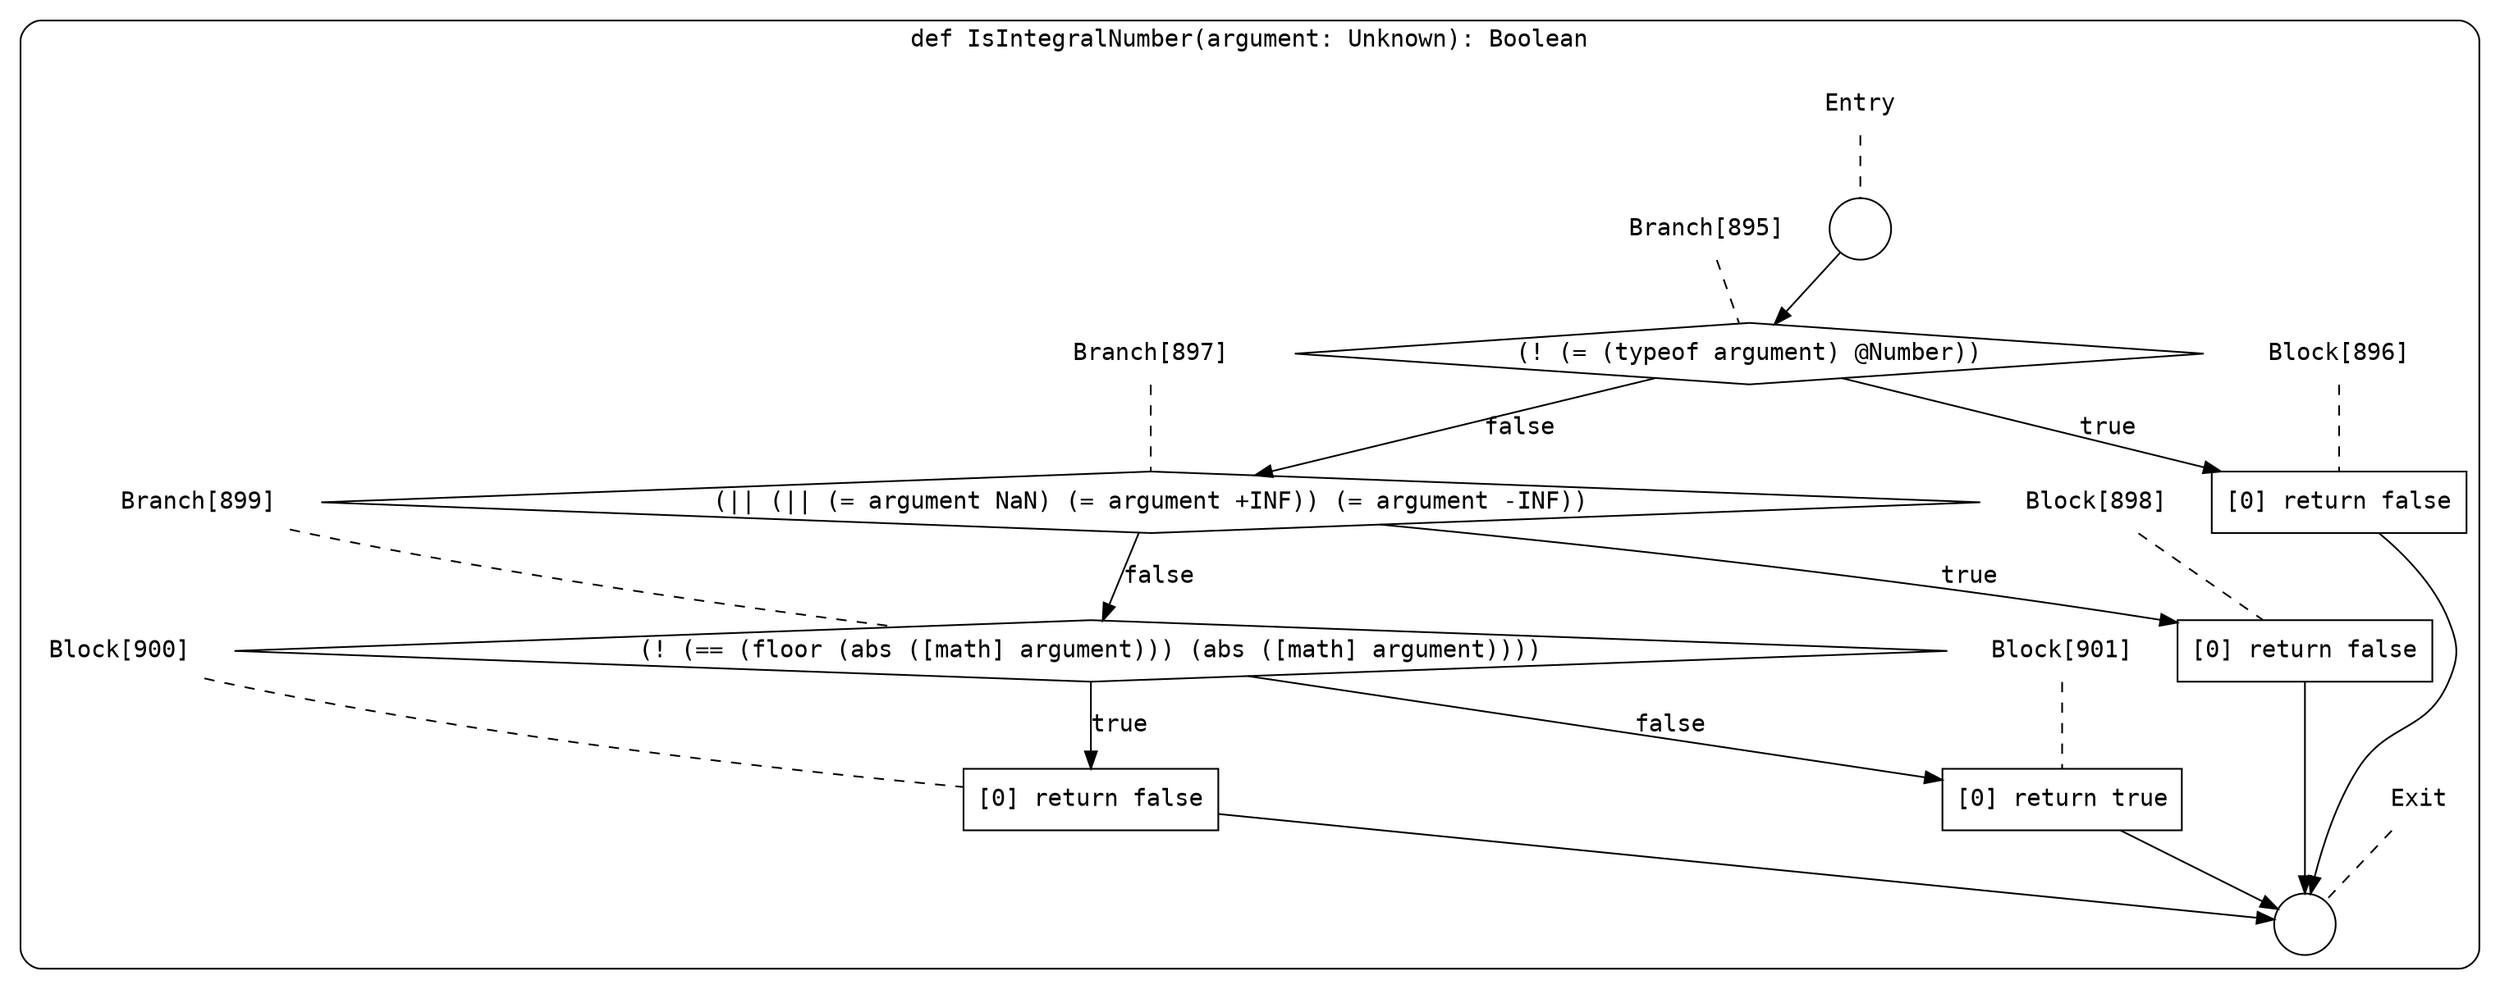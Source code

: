 digraph {
  graph [fontname = "Consolas"]
  node [fontname = "Consolas"]
  edge [fontname = "Consolas"]
  subgraph cluster118 {
    label = "def IsIntegralNumber(argument: Unknown): Boolean"
    style = rounded
    cluster118_entry_name [shape=none, label=<<font color="black">Entry</font>>]
    cluster118_entry_name -> cluster118_entry [arrowhead=none, color="black", style=dashed]
    cluster118_entry [shape=circle label=" " color="black" fillcolor="white" style=filled]
    cluster118_entry -> node895 [color="black"]
    cluster118_exit_name [shape=none, label=<<font color="black">Exit</font>>]
    cluster118_exit_name -> cluster118_exit [arrowhead=none, color="black", style=dashed]
    cluster118_exit [shape=circle label=" " color="black" fillcolor="white" style=filled]
    node895_name [shape=none, label=<<font color="black">Branch[895]</font>>]
    node895_name -> node895 [arrowhead=none, color="black", style=dashed]
    node895 [shape=diamond, label=<<font color="black">(! (= (typeof argument) @Number))</font>> color="black" fillcolor="white", style=filled]
    node895 -> node896 [label=<<font color="black">true</font>> color="black"]
    node895 -> node897 [label=<<font color="black">false</font>> color="black"]
    node896_name [shape=none, label=<<font color="black">Block[896]</font>>]
    node896_name -> node896 [arrowhead=none, color="black", style=dashed]
    node896 [shape=box, label=<<font color="black">[0] return false<BR ALIGN="LEFT"/></font>> color="black" fillcolor="white", style=filled]
    node896 -> cluster118_exit [color="black"]
    node897_name [shape=none, label=<<font color="black">Branch[897]</font>>]
    node897_name -> node897 [arrowhead=none, color="black", style=dashed]
    node897 [shape=diamond, label=<<font color="black">(|| (|| (= argument NaN) (= argument +INF)) (= argument -INF))</font>> color="black" fillcolor="white", style=filled]
    node897 -> node898 [label=<<font color="black">true</font>> color="black"]
    node897 -> node899 [label=<<font color="black">false</font>> color="black"]
    node898_name [shape=none, label=<<font color="black">Block[898]</font>>]
    node898_name -> node898 [arrowhead=none, color="black", style=dashed]
    node898 [shape=box, label=<<font color="black">[0] return false<BR ALIGN="LEFT"/></font>> color="black" fillcolor="white", style=filled]
    node898 -> cluster118_exit [color="black"]
    node899_name [shape=none, label=<<font color="black">Branch[899]</font>>]
    node899_name -> node899 [arrowhead=none, color="black", style=dashed]
    node899 [shape=diamond, label=<<font color="black">(! (== (floor (abs ([math] argument))) (abs ([math] argument))))</font>> color="black" fillcolor="white", style=filled]
    node899 -> node900 [label=<<font color="black">true</font>> color="black"]
    node899 -> node901 [label=<<font color="black">false</font>> color="black"]
    node900_name [shape=none, label=<<font color="black">Block[900]</font>>]
    node900_name -> node900 [arrowhead=none, color="black", style=dashed]
    node900 [shape=box, label=<<font color="black">[0] return false<BR ALIGN="LEFT"/></font>> color="black" fillcolor="white", style=filled]
    node900 -> cluster118_exit [color="black"]
    node901_name [shape=none, label=<<font color="black">Block[901]</font>>]
    node901_name -> node901 [arrowhead=none, color="black", style=dashed]
    node901 [shape=box, label=<<font color="black">[0] return true<BR ALIGN="LEFT"/></font>> color="black" fillcolor="white", style=filled]
    node901 -> cluster118_exit [color="black"]
  }
}